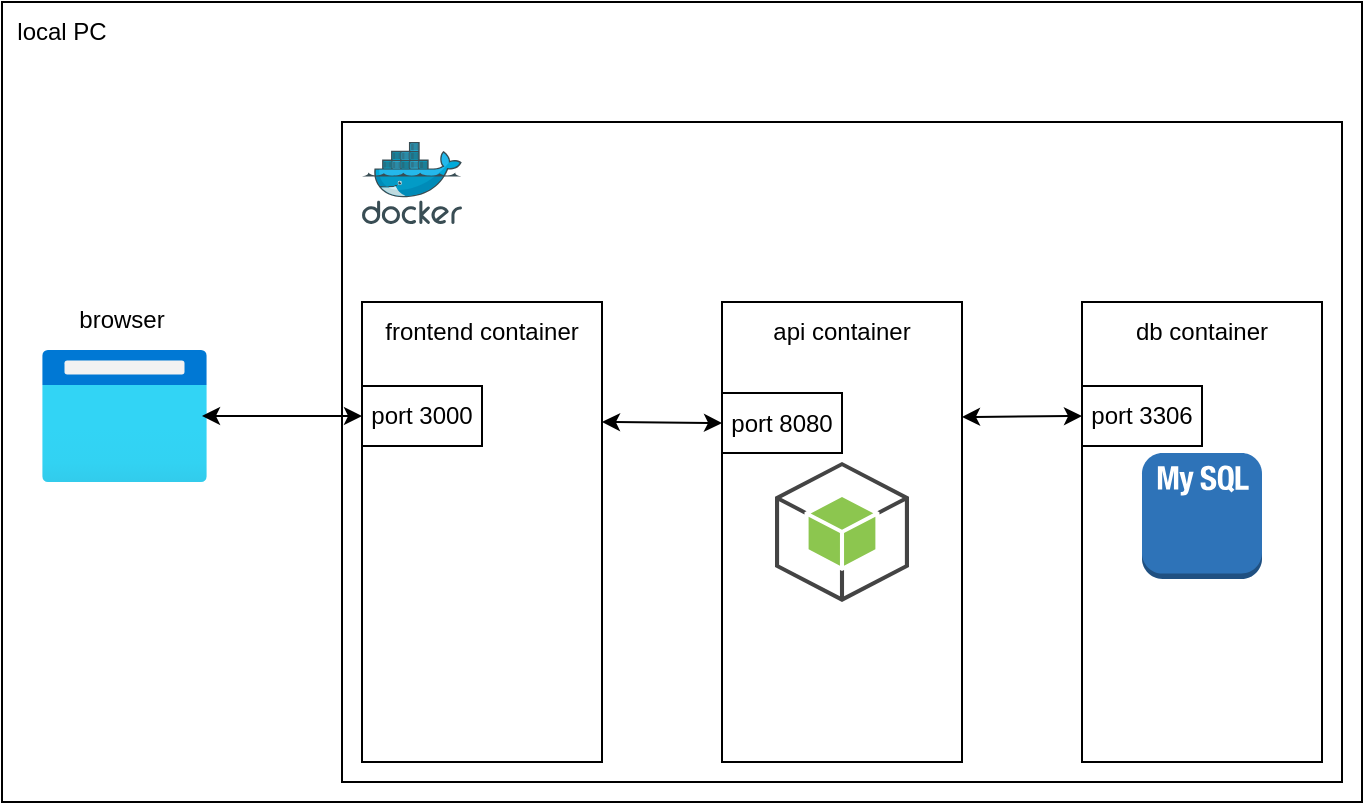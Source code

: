 <mxfile version="21.0.2" type="github">
  <diagram name="ページ1" id="reITNUFGv8LrnvSCWIPV">
    <mxGraphModel dx="794" dy="438" grid="1" gridSize="10" guides="1" tooltips="1" connect="1" arrows="1" fold="1" page="1" pageScale="1" pageWidth="827" pageHeight="1169" math="0" shadow="0">
      <root>
        <mxCell id="0" />
        <mxCell id="1" parent="0" />
        <mxCell id="1vIn2K1pfK5k4aqUDixq-8" value="" style="rounded=0;whiteSpace=wrap;html=1;" vertex="1" parent="1">
          <mxGeometry x="80" y="80" width="680" height="400" as="geometry" />
        </mxCell>
        <mxCell id="1vIn2K1pfK5k4aqUDixq-9" value="" style="rounded=0;whiteSpace=wrap;html=1;" vertex="1" parent="1">
          <mxGeometry x="250" y="140" width="500" height="330" as="geometry" />
        </mxCell>
        <mxCell id="1vIn2K1pfK5k4aqUDixq-10" value="" style="sketch=0;aspect=fixed;html=1;points=[];align=center;image;fontSize=12;image=img/lib/mscae/Docker.svg;" vertex="1" parent="1">
          <mxGeometry x="260" y="150" width="50" height="41" as="geometry" />
        </mxCell>
        <mxCell id="1vIn2K1pfK5k4aqUDixq-14" value="" style="rounded=0;whiteSpace=wrap;html=1;" vertex="1" parent="1">
          <mxGeometry x="620" y="230" width="120" height="230" as="geometry" />
        </mxCell>
        <mxCell id="1vIn2K1pfK5k4aqUDixq-15" value="" style="rounded=0;whiteSpace=wrap;html=1;" vertex="1" parent="1">
          <mxGeometry x="440" y="230" width="120" height="230" as="geometry" />
        </mxCell>
        <mxCell id="1vIn2K1pfK5k4aqUDixq-16" value="" style="rounded=0;whiteSpace=wrap;html=1;labelPosition=left;verticalLabelPosition=top;align=right;verticalAlign=bottom;container=0;" vertex="1" parent="1">
          <mxGeometry x="260" y="230" width="120" height="230" as="geometry">
            <mxRectangle x="260" y="230" width="50" height="40" as="alternateBounds" />
          </mxGeometry>
        </mxCell>
        <mxCell id="1vIn2K1pfK5k4aqUDixq-17" value="" style="shape=image;html=1;verticalAlign=top;verticalLabelPosition=bottom;labelBackgroundColor=#ffffff;imageAspect=0;aspect=fixed;image=https://cdn1.iconfinder.com/data/icons/unicons-line-vol-5/24/react-128.png" vertex="1" parent="1">
          <mxGeometry x="285" y="302" width="70" height="70" as="geometry" />
        </mxCell>
        <mxCell id="1vIn2K1pfK5k4aqUDixq-18" value="" style="outlineConnect=0;dashed=0;verticalLabelPosition=bottom;verticalAlign=top;align=center;html=1;shape=mxgraph.aws3.android;fillColor=#8CC64F;gradientColor=none;" vertex="1" parent="1">
          <mxGeometry x="466.5" y="310" width="67" height="70" as="geometry" />
        </mxCell>
        <mxCell id="1vIn2K1pfK5k4aqUDixq-19" value="" style="outlineConnect=0;dashed=0;verticalLabelPosition=bottom;verticalAlign=top;align=center;html=1;shape=mxgraph.aws3.mysql_db_instance_2;fillColor=#2E73B8;gradientColor=none;" vertex="1" parent="1">
          <mxGeometry x="650" y="305.5" width="60" height="63" as="geometry" />
        </mxCell>
        <mxCell id="1vIn2K1pfK5k4aqUDixq-20" value="" style="aspect=fixed;html=1;points=[];align=center;image;fontSize=12;image=img/lib/azure2/general/Browser.svg;" vertex="1" parent="1">
          <mxGeometry x="100" y="254" width="82.5" height="66" as="geometry" />
        </mxCell>
        <mxCell id="1vIn2K1pfK5k4aqUDixq-26" value="local PC" style="text;html=1;strokeColor=none;fillColor=none;align=center;verticalAlign=middle;whiteSpace=wrap;rounded=0;" vertex="1" parent="1">
          <mxGeometry x="80" y="80" width="60" height="30" as="geometry" />
        </mxCell>
        <mxCell id="1vIn2K1pfK5k4aqUDixq-27" value="frontend container" style="text;html=1;strokeColor=none;fillColor=none;align=center;verticalAlign=middle;whiteSpace=wrap;rounded=0;" vertex="1" parent="1">
          <mxGeometry x="260" y="230" width="120" height="30" as="geometry" />
        </mxCell>
        <mxCell id="1vIn2K1pfK5k4aqUDixq-28" value="api container" style="text;html=1;strokeColor=none;fillColor=none;align=center;verticalAlign=middle;whiteSpace=wrap;rounded=0;" vertex="1" parent="1">
          <mxGeometry x="440" y="230" width="120" height="30" as="geometry" />
        </mxCell>
        <mxCell id="1vIn2K1pfK5k4aqUDixq-29" value="db container" style="text;html=1;strokeColor=none;fillColor=none;align=center;verticalAlign=middle;whiteSpace=wrap;rounded=0;" vertex="1" parent="1">
          <mxGeometry x="620" y="230" width="120" height="30" as="geometry" />
        </mxCell>
        <mxCell id="1vIn2K1pfK5k4aqUDixq-30" value="browser" style="text;html=1;strokeColor=none;fillColor=none;align=center;verticalAlign=middle;whiteSpace=wrap;rounded=0;" vertex="1" parent="1">
          <mxGeometry x="100" y="224" width="80" height="30" as="geometry" />
        </mxCell>
        <mxCell id="1vIn2K1pfK5k4aqUDixq-31" value="port 3000" style="text;html=1;strokeColor=default;fillColor=none;align=center;verticalAlign=middle;whiteSpace=wrap;rounded=0;" vertex="1" parent="1">
          <mxGeometry x="260" y="272" width="60" height="30" as="geometry" />
        </mxCell>
        <mxCell id="1vIn2K1pfK5k4aqUDixq-33" value="port 8080" style="text;html=1;strokeColor=default;fillColor=none;align=center;verticalAlign=middle;whiteSpace=wrap;rounded=0;" vertex="1" parent="1">
          <mxGeometry x="440" y="275.5" width="60" height="30" as="geometry" />
        </mxCell>
        <mxCell id="1vIn2K1pfK5k4aqUDixq-35" value="port 3306" style="text;html=1;strokeColor=default;fillColor=none;align=center;verticalAlign=middle;whiteSpace=wrap;rounded=0;" vertex="1" parent="1">
          <mxGeometry x="620" y="272" width="60" height="30" as="geometry" />
        </mxCell>
        <mxCell id="1vIn2K1pfK5k4aqUDixq-36" value="" style="endArrow=classic;startArrow=classic;html=1;rounded=0;entryX=0;entryY=0.5;entryDx=0;entryDy=0;" edge="1" parent="1" target="1vIn2K1pfK5k4aqUDixq-31">
          <mxGeometry width="50" height="50" relative="1" as="geometry">
            <mxPoint x="180" y="287" as="sourcePoint" />
            <mxPoint x="430" y="240" as="targetPoint" />
          </mxGeometry>
        </mxCell>
        <mxCell id="1vIn2K1pfK5k4aqUDixq-37" value="" style="endArrow=classic;startArrow=classic;html=1;rounded=0;entryX=0;entryY=0.5;entryDx=0;entryDy=0;" edge="1" parent="1" target="1vIn2K1pfK5k4aqUDixq-33">
          <mxGeometry width="50" height="50" relative="1" as="geometry">
            <mxPoint x="380" y="290" as="sourcePoint" />
            <mxPoint x="430" y="240" as="targetPoint" />
          </mxGeometry>
        </mxCell>
        <mxCell id="1vIn2K1pfK5k4aqUDixq-38" value="" style="endArrow=classic;startArrow=classic;html=1;rounded=0;entryX=0;entryY=0.5;entryDx=0;entryDy=0;exitX=1;exitY=0.25;exitDx=0;exitDy=0;" edge="1" parent="1" source="1vIn2K1pfK5k4aqUDixq-15" target="1vIn2K1pfK5k4aqUDixq-35">
          <mxGeometry width="50" height="50" relative="1" as="geometry">
            <mxPoint x="380" y="290" as="sourcePoint" />
            <mxPoint x="430" y="240" as="targetPoint" />
          </mxGeometry>
        </mxCell>
      </root>
    </mxGraphModel>
  </diagram>
</mxfile>
